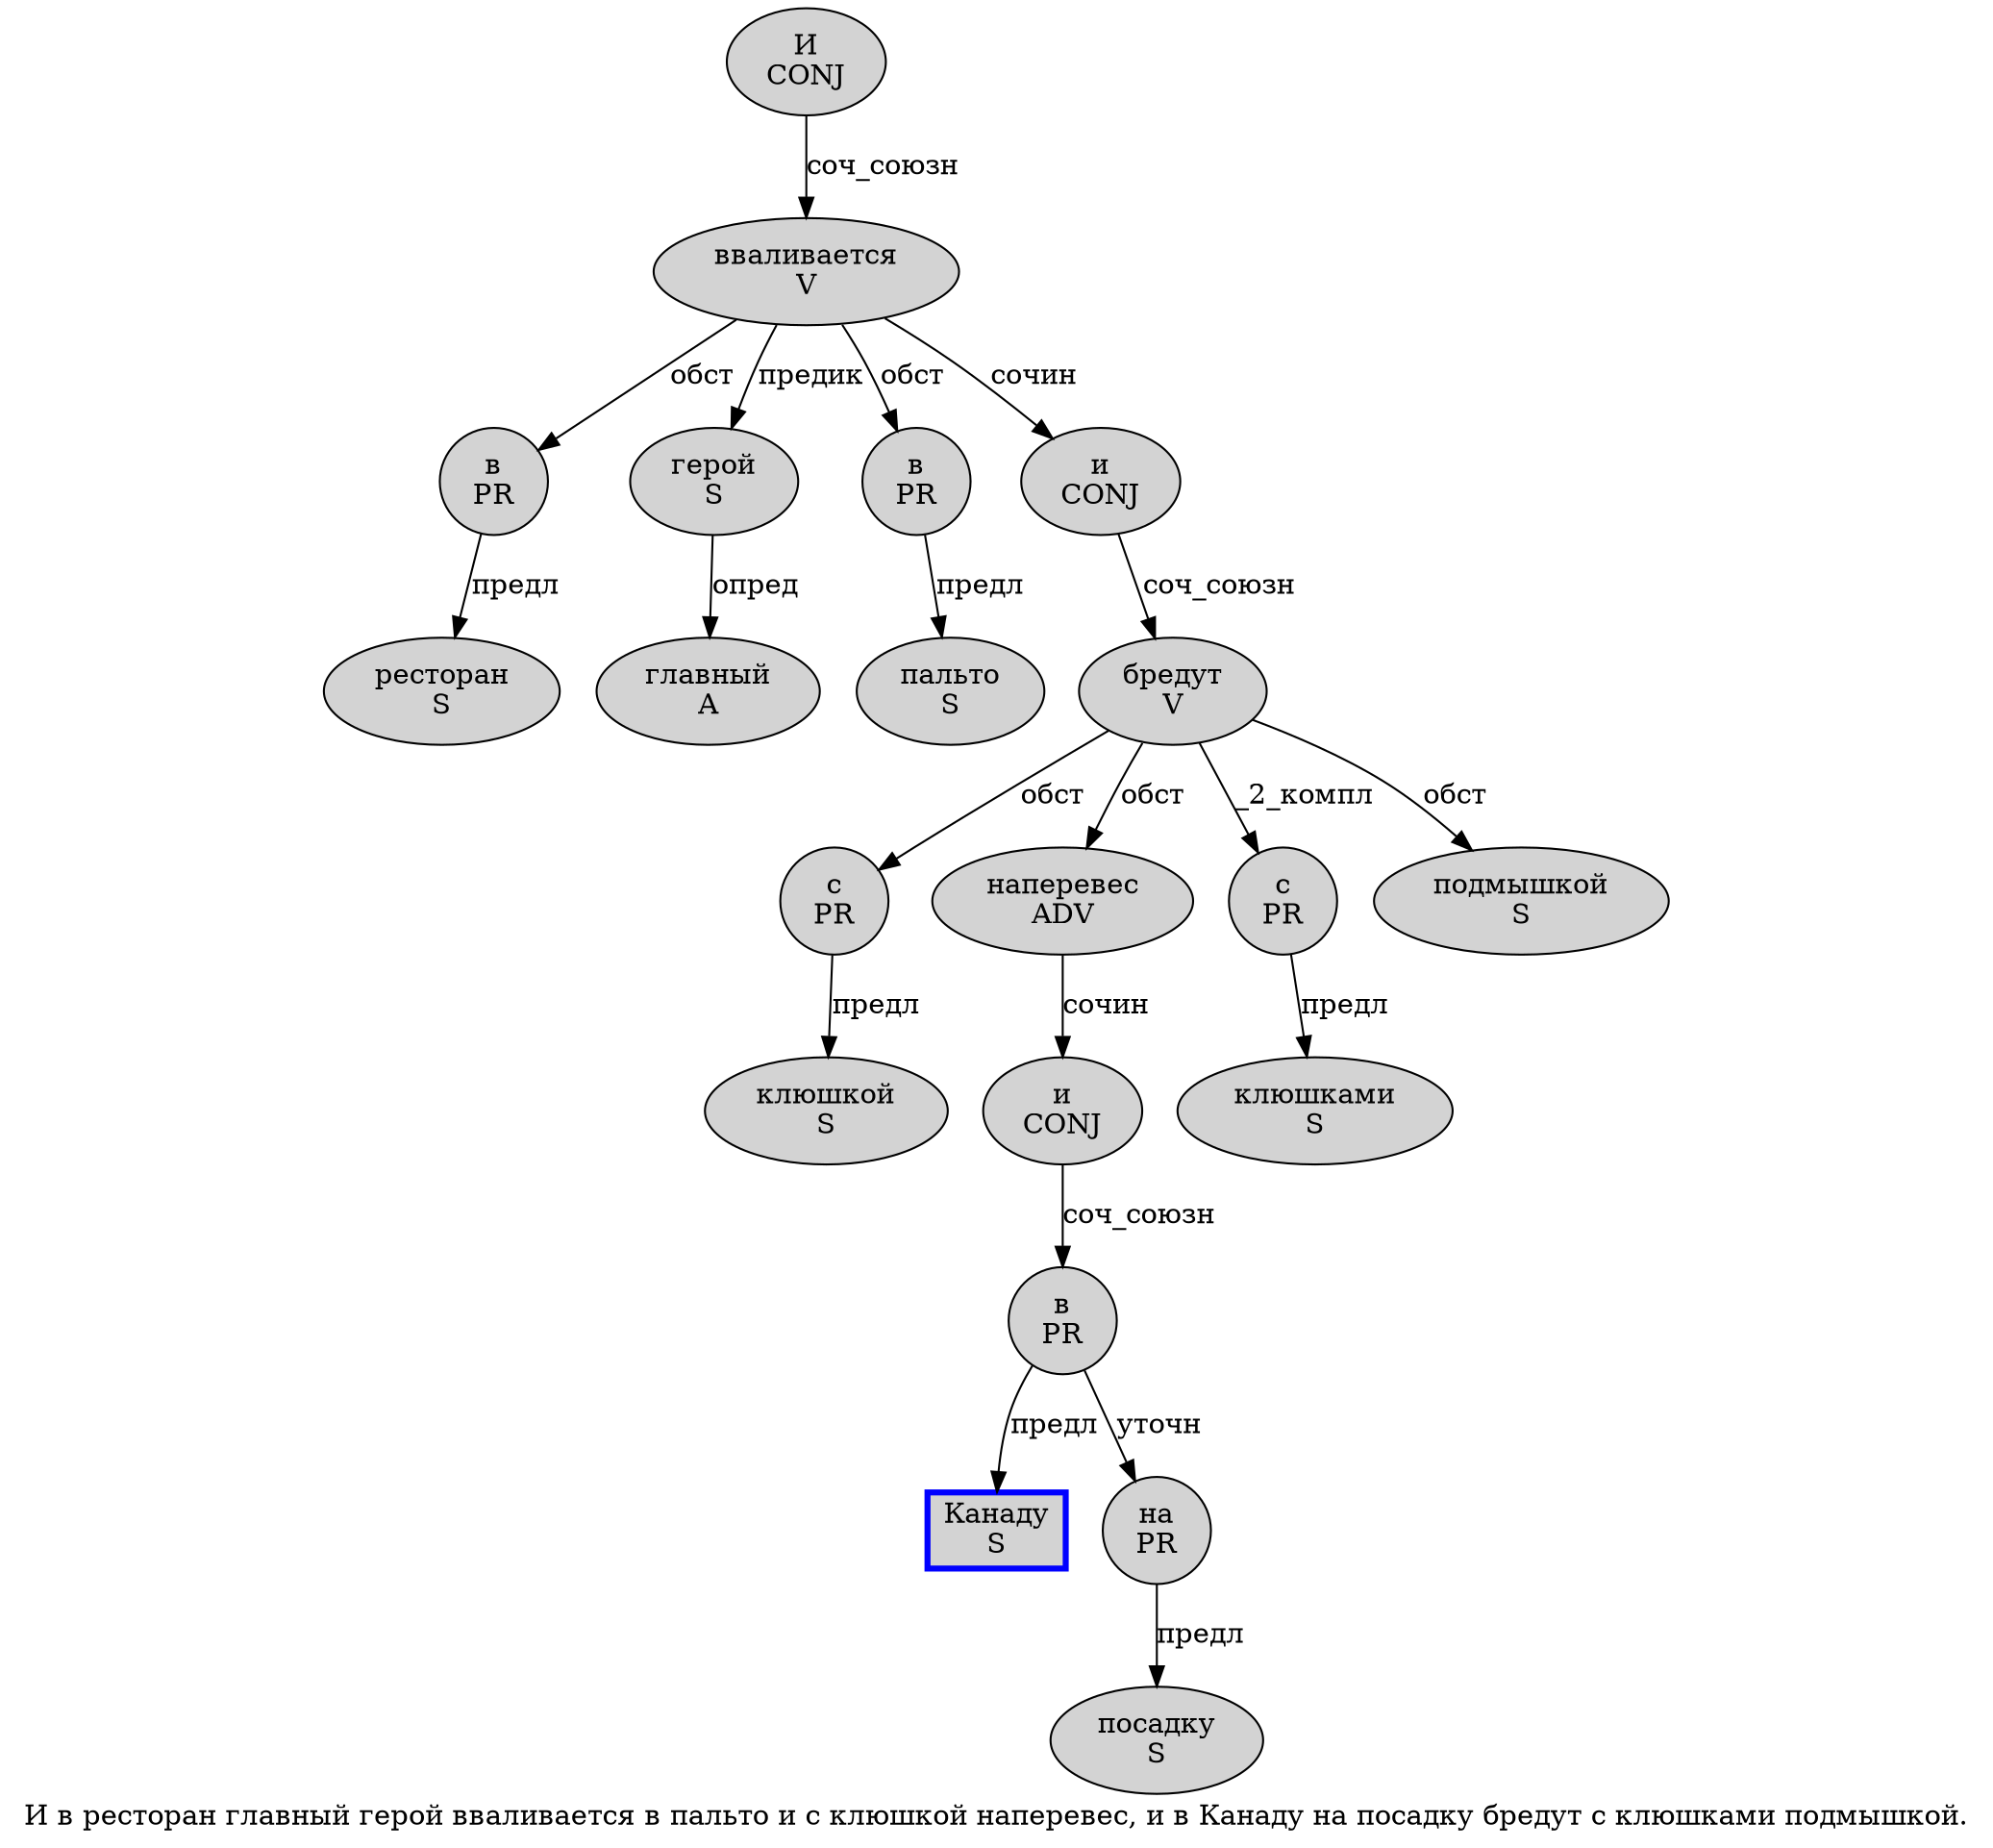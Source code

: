 digraph SENTENCE_3333 {
	graph [label="И в ресторан главный герой вваливается в пальто и с клюшкой наперевес, и в Канаду на посадку бредут с клюшками подмышкой."]
	node [style=filled]
		0 [label="И
CONJ" color="" fillcolor=lightgray penwidth=1 shape=ellipse]
		1 [label="в
PR" color="" fillcolor=lightgray penwidth=1 shape=ellipse]
		2 [label="ресторан
S" color="" fillcolor=lightgray penwidth=1 shape=ellipse]
		3 [label="главный
A" color="" fillcolor=lightgray penwidth=1 shape=ellipse]
		4 [label="герой
S" color="" fillcolor=lightgray penwidth=1 shape=ellipse]
		5 [label="вваливается
V" color="" fillcolor=lightgray penwidth=1 shape=ellipse]
		6 [label="в
PR" color="" fillcolor=lightgray penwidth=1 shape=ellipse]
		7 [label="пальто
S" color="" fillcolor=lightgray penwidth=1 shape=ellipse]
		8 [label="и
CONJ" color="" fillcolor=lightgray penwidth=1 shape=ellipse]
		9 [label="с
PR" color="" fillcolor=lightgray penwidth=1 shape=ellipse]
		10 [label="клюшкой
S" color="" fillcolor=lightgray penwidth=1 shape=ellipse]
		11 [label="наперевес
ADV" color="" fillcolor=lightgray penwidth=1 shape=ellipse]
		13 [label="и
CONJ" color="" fillcolor=lightgray penwidth=1 shape=ellipse]
		14 [label="в
PR" color="" fillcolor=lightgray penwidth=1 shape=ellipse]
		15 [label="Канаду
S" color=blue fillcolor=lightgray penwidth=3 shape=box]
		16 [label="на
PR" color="" fillcolor=lightgray penwidth=1 shape=ellipse]
		17 [label="посадку
S" color="" fillcolor=lightgray penwidth=1 shape=ellipse]
		18 [label="бредут
V" color="" fillcolor=lightgray penwidth=1 shape=ellipse]
		19 [label="с
PR" color="" fillcolor=lightgray penwidth=1 shape=ellipse]
		20 [label="клюшками
S" color="" fillcolor=lightgray penwidth=1 shape=ellipse]
		21 [label="подмышкой
S" color="" fillcolor=lightgray penwidth=1 shape=ellipse]
			9 -> 10 [label="предл"]
			0 -> 5 [label="соч_союзн"]
			1 -> 2 [label="предл"]
			5 -> 1 [label="обст"]
			5 -> 4 [label="предик"]
			5 -> 6 [label="обст"]
			5 -> 8 [label="сочин"]
			16 -> 17 [label="предл"]
			13 -> 14 [label="соч_союзн"]
			18 -> 9 [label="обст"]
			18 -> 11 [label="обст"]
			18 -> 19 [label="_2_компл"]
			18 -> 21 [label="обст"]
			19 -> 20 [label="предл"]
			8 -> 18 [label="соч_союзн"]
			6 -> 7 [label="предл"]
			4 -> 3 [label="опред"]
			14 -> 15 [label="предл"]
			14 -> 16 [label="уточн"]
			11 -> 13 [label="сочин"]
}